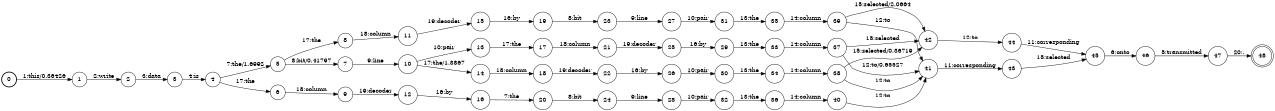 digraph FST {
rankdir = LR;
size = "8.5,11";
label = "";
center = 1;
orientation = Portrait;
ranksep = "0.4";
nodesep = "0.25";
0 [label = "0", shape = circle, style = bold, fontsize = 14]
	0 -> 1 [label = "1:this/0.36426", fontsize = 14];
1 [label = "1", shape = circle, style = solid, fontsize = 14]
	1 -> 2 [label = "2:write", fontsize = 14];
2 [label = "2", shape = circle, style = solid, fontsize = 14]
	2 -> 3 [label = "3:data", fontsize = 14];
3 [label = "3", shape = circle, style = solid, fontsize = 14]
	3 -> 4 [label = "4:is", fontsize = 14];
4 [label = "4", shape = circle, style = solid, fontsize = 14]
	4 -> 5 [label = "7:the/1.6992", fontsize = 14];
	4 -> 6 [label = "17:the", fontsize = 14];
5 [label = "5", shape = circle, style = solid, fontsize = 14]
	5 -> 8 [label = "17:the", fontsize = 14];
	5 -> 7 [label = "8:bit/0.41797", fontsize = 14];
6 [label = "6", shape = circle, style = solid, fontsize = 14]
	6 -> 9 [label = "18:column", fontsize = 14];
7 [label = "7", shape = circle, style = solid, fontsize = 14]
	7 -> 10 [label = "9:line", fontsize = 14];
8 [label = "8", shape = circle, style = solid, fontsize = 14]
	8 -> 11 [label = "18:column", fontsize = 14];
9 [label = "9", shape = circle, style = solid, fontsize = 14]
	9 -> 12 [label = "19:decoder", fontsize = 14];
10 [label = "10", shape = circle, style = solid, fontsize = 14]
	10 -> 14 [label = "17:the/1.3867", fontsize = 14];
	10 -> 13 [label = "10:pair", fontsize = 14];
11 [label = "11", shape = circle, style = solid, fontsize = 14]
	11 -> 15 [label = "19:decoder", fontsize = 14];
12 [label = "12", shape = circle, style = solid, fontsize = 14]
	12 -> 16 [label = "16:by", fontsize = 14];
13 [label = "13", shape = circle, style = solid, fontsize = 14]
	13 -> 17 [label = "17:the", fontsize = 14];
14 [label = "14", shape = circle, style = solid, fontsize = 14]
	14 -> 18 [label = "18:column", fontsize = 14];
15 [label = "15", shape = circle, style = solid, fontsize = 14]
	15 -> 19 [label = "16:by", fontsize = 14];
16 [label = "16", shape = circle, style = solid, fontsize = 14]
	16 -> 20 [label = "7:the", fontsize = 14];
17 [label = "17", shape = circle, style = solid, fontsize = 14]
	17 -> 21 [label = "18:column", fontsize = 14];
18 [label = "18", shape = circle, style = solid, fontsize = 14]
	18 -> 22 [label = "19:decoder", fontsize = 14];
19 [label = "19", shape = circle, style = solid, fontsize = 14]
	19 -> 23 [label = "8:bit", fontsize = 14];
20 [label = "20", shape = circle, style = solid, fontsize = 14]
	20 -> 24 [label = "8:bit", fontsize = 14];
21 [label = "21", shape = circle, style = solid, fontsize = 14]
	21 -> 25 [label = "19:decoder", fontsize = 14];
22 [label = "22", shape = circle, style = solid, fontsize = 14]
	22 -> 26 [label = "16:by", fontsize = 14];
23 [label = "23", shape = circle, style = solid, fontsize = 14]
	23 -> 27 [label = "9:line", fontsize = 14];
24 [label = "24", shape = circle, style = solid, fontsize = 14]
	24 -> 28 [label = "9:line", fontsize = 14];
25 [label = "25", shape = circle, style = solid, fontsize = 14]
	25 -> 29 [label = "16:by", fontsize = 14];
26 [label = "26", shape = circle, style = solid, fontsize = 14]
	26 -> 30 [label = "10:pair", fontsize = 14];
27 [label = "27", shape = circle, style = solid, fontsize = 14]
	27 -> 31 [label = "10:pair", fontsize = 14];
28 [label = "28", shape = circle, style = solid, fontsize = 14]
	28 -> 32 [label = "10:pair", fontsize = 14];
29 [label = "29", shape = circle, style = solid, fontsize = 14]
	29 -> 33 [label = "13:the", fontsize = 14];
30 [label = "30", shape = circle, style = solid, fontsize = 14]
	30 -> 34 [label = "13:the", fontsize = 14];
31 [label = "31", shape = circle, style = solid, fontsize = 14]
	31 -> 35 [label = "13:the", fontsize = 14];
32 [label = "32", shape = circle, style = solid, fontsize = 14]
	32 -> 36 [label = "13:the", fontsize = 14];
33 [label = "33", shape = circle, style = solid, fontsize = 14]
	33 -> 37 [label = "14:column", fontsize = 14];
34 [label = "34", shape = circle, style = solid, fontsize = 14]
	34 -> 38 [label = "14:column", fontsize = 14];
35 [label = "35", shape = circle, style = solid, fontsize = 14]
	35 -> 39 [label = "14:column", fontsize = 14];
36 [label = "36", shape = circle, style = solid, fontsize = 14]
	36 -> 40 [label = "14:column", fontsize = 14];
37 [label = "37", shape = circle, style = solid, fontsize = 14]
	37 -> 41 [label = "12:to/0.65527", fontsize = 14];
	37 -> 42 [label = "15:selected", fontsize = 14];
38 [label = "38", shape = circle, style = solid, fontsize = 14]
	38 -> 41 [label = "12:to", fontsize = 14];
	38 -> 42 [label = "15:selected/0.36719", fontsize = 14];
39 [label = "39", shape = circle, style = solid, fontsize = 14]
	39 -> 41 [label = "12:to", fontsize = 14];
	39 -> 42 [label = "15:selected/2.0664", fontsize = 14];
40 [label = "40", shape = circle, style = solid, fontsize = 14]
	40 -> 41 [label = "12:to", fontsize = 14];
41 [label = "41", shape = circle, style = solid, fontsize = 14]
	41 -> 43 [label = "11:corresponding", fontsize = 14];
42 [label = "42", shape = circle, style = solid, fontsize = 14]
	42 -> 44 [label = "12:to", fontsize = 14];
43 [label = "43", shape = circle, style = solid, fontsize = 14]
	43 -> 45 [label = "15:selected", fontsize = 14];
44 [label = "44", shape = circle, style = solid, fontsize = 14]
	44 -> 45 [label = "11:corresponding", fontsize = 14];
45 [label = "45", shape = circle, style = solid, fontsize = 14]
	45 -> 46 [label = "6:onto", fontsize = 14];
46 [label = "46", shape = circle, style = solid, fontsize = 14]
	46 -> 47 [label = "5:transmitted", fontsize = 14];
47 [label = "47", shape = circle, style = solid, fontsize = 14]
	47 -> 48 [label = "20:.", fontsize = 14];
48 [label = "48", shape = doublecircle, style = solid, fontsize = 14]
}
